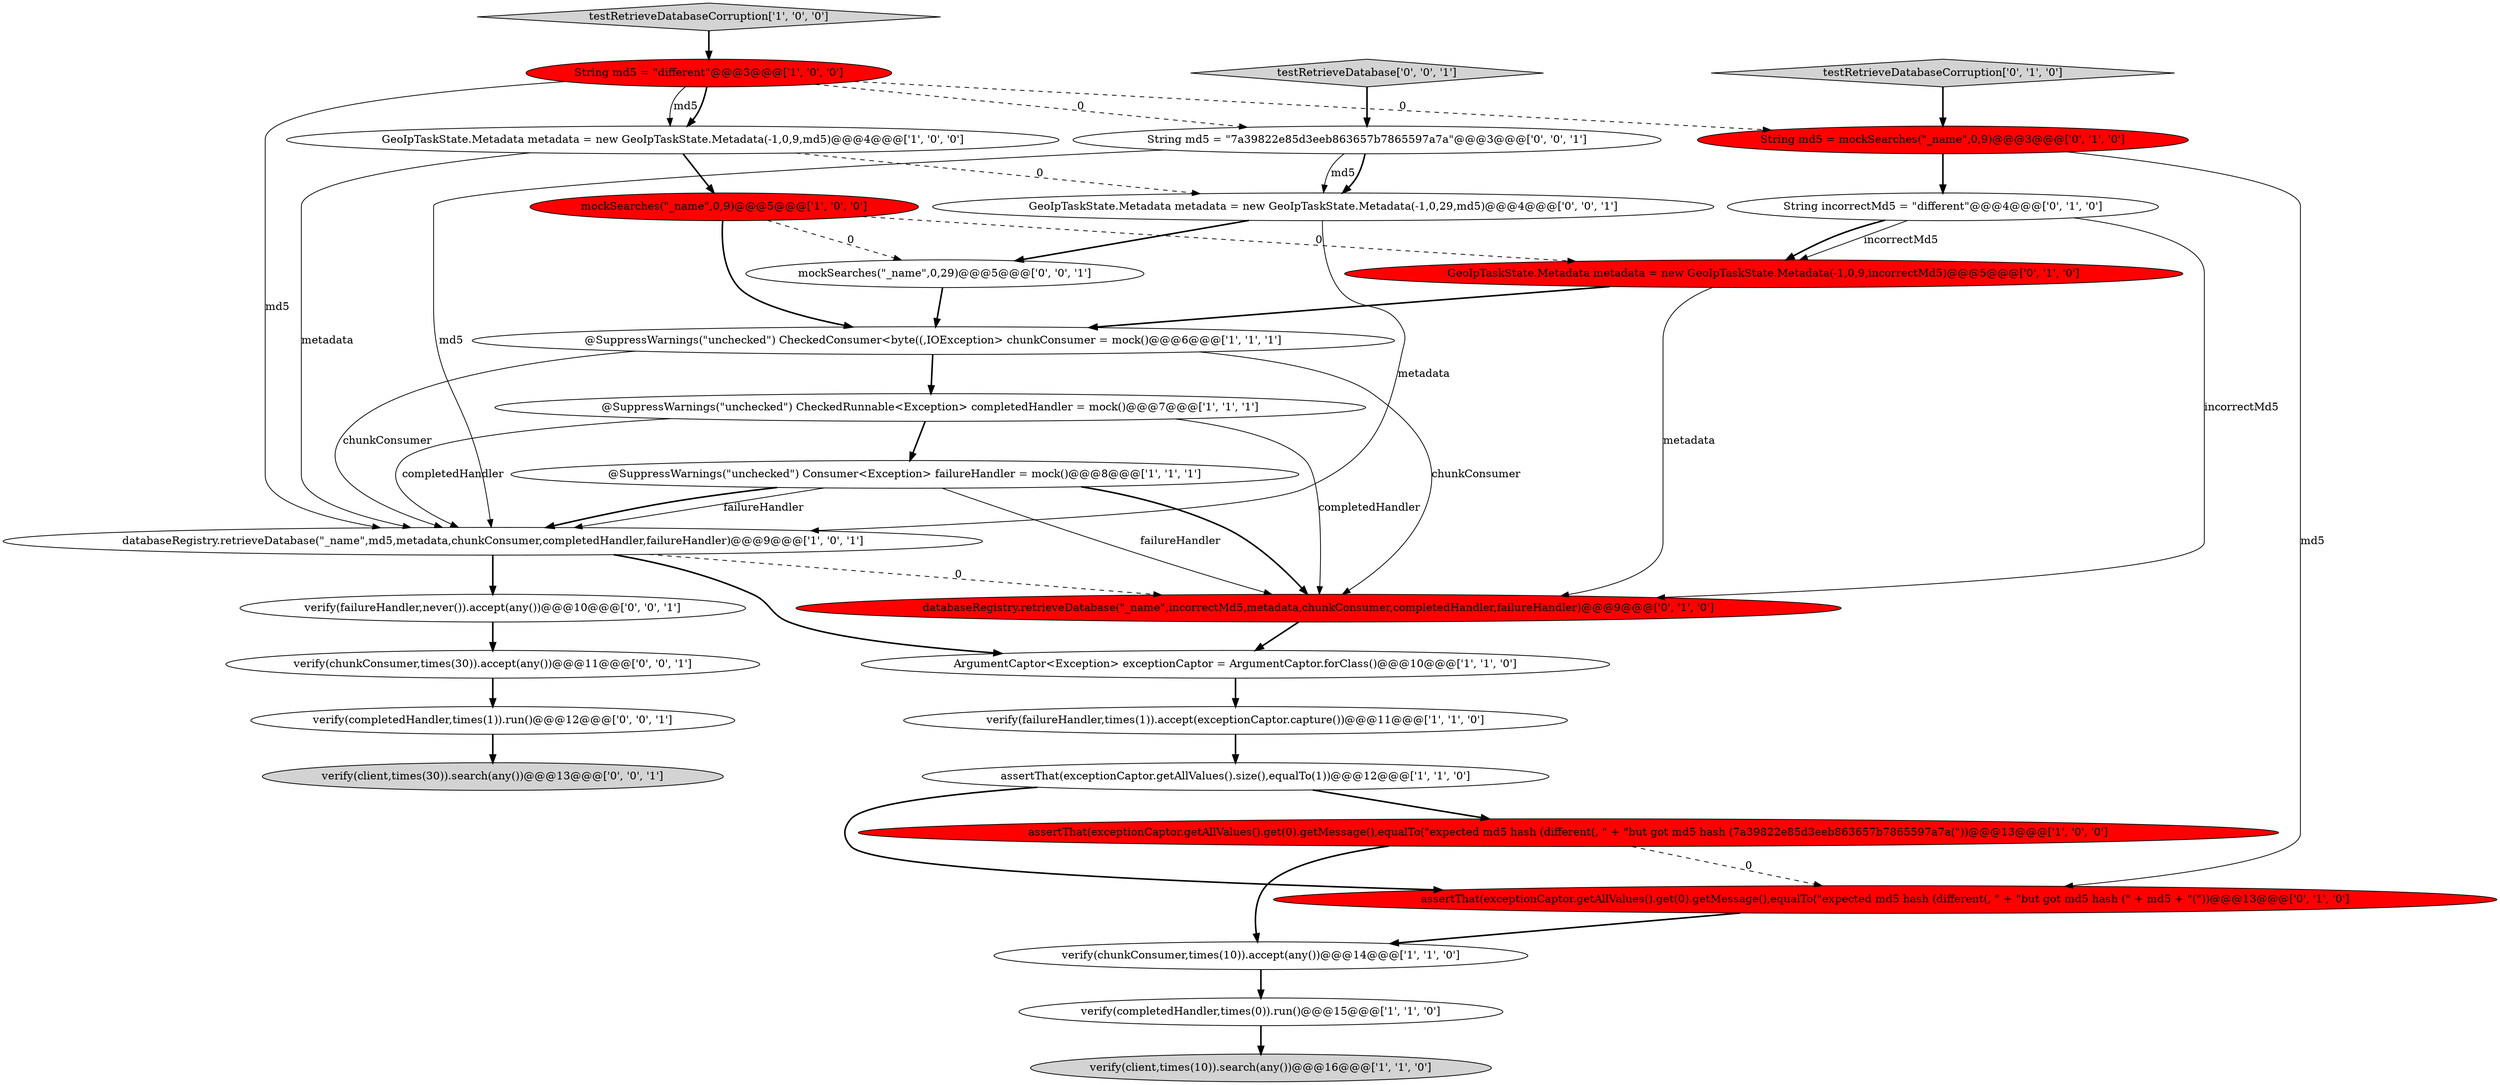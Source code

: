 digraph {
5 [style = filled, label = "@SuppressWarnings(\"unchecked\") CheckedConsumer<byte((,IOException> chunkConsumer = mock()@@@6@@@['1', '1', '1']", fillcolor = white, shape = ellipse image = "AAA0AAABBB1BBB"];
21 [style = filled, label = "mockSearches(\"_name\",0,29)@@@5@@@['0', '0', '1']", fillcolor = white, shape = ellipse image = "AAA0AAABBB3BBB"];
18 [style = filled, label = "databaseRegistry.retrieveDatabase(\"_name\",incorrectMd5,metadata,chunkConsumer,completedHandler,failureHandler)@@@9@@@['0', '1', '0']", fillcolor = red, shape = ellipse image = "AAA1AAABBB2BBB"];
0 [style = filled, label = "ArgumentCaptor<Exception> exceptionCaptor = ArgumentCaptor.forClass()@@@10@@@['1', '1', '0']", fillcolor = white, shape = ellipse image = "AAA0AAABBB1BBB"];
16 [style = filled, label = "GeoIpTaskState.Metadata metadata = new GeoIpTaskState.Metadata(-1,0,9,incorrectMd5)@@@5@@@['0', '1', '0']", fillcolor = red, shape = ellipse image = "AAA1AAABBB2BBB"];
10 [style = filled, label = "assertThat(exceptionCaptor.getAllValues().get(0).getMessage(),equalTo(\"expected md5 hash (different(, \" + \"but got md5 hash (7a39822e85d3eeb863657b7865597a7a(\"))@@@13@@@['1', '0', '0']", fillcolor = red, shape = ellipse image = "AAA1AAABBB1BBB"];
24 [style = filled, label = "verify(completedHandler,times(1)).run()@@@12@@@['0', '0', '1']", fillcolor = white, shape = ellipse image = "AAA0AAABBB3BBB"];
3 [style = filled, label = "verify(client,times(10)).search(any())@@@16@@@['1', '1', '0']", fillcolor = lightgray, shape = ellipse image = "AAA0AAABBB1BBB"];
1 [style = filled, label = "mockSearches(\"_name\",0,9)@@@5@@@['1', '0', '0']", fillcolor = red, shape = ellipse image = "AAA1AAABBB1BBB"];
11 [style = filled, label = "verify(completedHandler,times(0)).run()@@@15@@@['1', '1', '0']", fillcolor = white, shape = ellipse image = "AAA0AAABBB1BBB"];
27 [style = filled, label = "String md5 = \"7a39822e85d3eeb863657b7865597a7a\"@@@3@@@['0', '0', '1']", fillcolor = white, shape = ellipse image = "AAA0AAABBB3BBB"];
14 [style = filled, label = "databaseRegistry.retrieveDatabase(\"_name\",md5,metadata,chunkConsumer,completedHandler,failureHandler)@@@9@@@['1', '0', '1']", fillcolor = white, shape = ellipse image = "AAA0AAABBB1BBB"];
15 [style = filled, label = "String md5 = mockSearches(\"_name\",0,9)@@@3@@@['0', '1', '0']", fillcolor = red, shape = ellipse image = "AAA1AAABBB2BBB"];
22 [style = filled, label = "testRetrieveDatabase['0', '0', '1']", fillcolor = lightgray, shape = diamond image = "AAA0AAABBB3BBB"];
26 [style = filled, label = "GeoIpTaskState.Metadata metadata = new GeoIpTaskState.Metadata(-1,0,29,md5)@@@4@@@['0', '0', '1']", fillcolor = white, shape = ellipse image = "AAA0AAABBB3BBB"];
6 [style = filled, label = "testRetrieveDatabaseCorruption['1', '0', '0']", fillcolor = lightgray, shape = diamond image = "AAA0AAABBB1BBB"];
4 [style = filled, label = "verify(failureHandler,times(1)).accept(exceptionCaptor.capture())@@@11@@@['1', '1', '0']", fillcolor = white, shape = ellipse image = "AAA0AAABBB1BBB"];
12 [style = filled, label = "@SuppressWarnings(\"unchecked\") CheckedRunnable<Exception> completedHandler = mock()@@@7@@@['1', '1', '1']", fillcolor = white, shape = ellipse image = "AAA0AAABBB1BBB"];
7 [style = filled, label = "GeoIpTaskState.Metadata metadata = new GeoIpTaskState.Metadata(-1,0,9,md5)@@@4@@@['1', '0', '0']", fillcolor = white, shape = ellipse image = "AAA0AAABBB1BBB"];
20 [style = filled, label = "testRetrieveDatabaseCorruption['0', '1', '0']", fillcolor = lightgray, shape = diamond image = "AAA0AAABBB2BBB"];
28 [style = filled, label = "verify(failureHandler,never()).accept(any())@@@10@@@['0', '0', '1']", fillcolor = white, shape = ellipse image = "AAA0AAABBB3BBB"];
9 [style = filled, label = "verify(chunkConsumer,times(10)).accept(any())@@@14@@@['1', '1', '0']", fillcolor = white, shape = ellipse image = "AAA0AAABBB1BBB"];
2 [style = filled, label = "assertThat(exceptionCaptor.getAllValues().size(),equalTo(1))@@@12@@@['1', '1', '0']", fillcolor = white, shape = ellipse image = "AAA0AAABBB1BBB"];
19 [style = filled, label = "assertThat(exceptionCaptor.getAllValues().get(0).getMessage(),equalTo(\"expected md5 hash (different(, \" + \"but got md5 hash (\" + md5 + \"(\"))@@@13@@@['0', '1', '0']", fillcolor = red, shape = ellipse image = "AAA1AAABBB2BBB"];
25 [style = filled, label = "verify(client,times(30)).search(any())@@@13@@@['0', '0', '1']", fillcolor = lightgray, shape = ellipse image = "AAA0AAABBB3BBB"];
23 [style = filled, label = "verify(chunkConsumer,times(30)).accept(any())@@@11@@@['0', '0', '1']", fillcolor = white, shape = ellipse image = "AAA0AAABBB3BBB"];
13 [style = filled, label = "@SuppressWarnings(\"unchecked\") Consumer<Exception> failureHandler = mock()@@@8@@@['1', '1', '1']", fillcolor = white, shape = ellipse image = "AAA0AAABBB1BBB"];
8 [style = filled, label = "String md5 = \"different\"@@@3@@@['1', '0', '0']", fillcolor = red, shape = ellipse image = "AAA1AAABBB1BBB"];
17 [style = filled, label = "String incorrectMd5 = \"different\"@@@4@@@['0', '1', '0']", fillcolor = white, shape = ellipse image = "AAA0AAABBB2BBB"];
1->5 [style = bold, label=""];
2->19 [style = bold, label=""];
7->1 [style = bold, label=""];
9->11 [style = bold, label=""];
5->14 [style = solid, label="chunkConsumer"];
10->19 [style = dashed, label="0"];
8->15 [style = dashed, label="0"];
27->14 [style = solid, label="md5"];
8->7 [style = solid, label="md5"];
14->28 [style = bold, label=""];
1->21 [style = dashed, label="0"];
4->2 [style = bold, label=""];
12->14 [style = solid, label="completedHandler"];
17->16 [style = solid, label="incorrectMd5"];
2->10 [style = bold, label=""];
8->7 [style = bold, label=""];
17->18 [style = solid, label="incorrectMd5"];
16->18 [style = solid, label="metadata"];
26->21 [style = bold, label=""];
5->18 [style = solid, label="chunkConsumer"];
12->13 [style = bold, label=""];
21->5 [style = bold, label=""];
15->17 [style = bold, label=""];
23->24 [style = bold, label=""];
13->18 [style = solid, label="failureHandler"];
14->0 [style = bold, label=""];
22->27 [style = bold, label=""];
5->12 [style = bold, label=""];
11->3 [style = bold, label=""];
0->4 [style = bold, label=""];
19->9 [style = bold, label=""];
28->23 [style = bold, label=""];
24->25 [style = bold, label=""];
1->16 [style = dashed, label="0"];
13->14 [style = solid, label="failureHandler"];
6->8 [style = bold, label=""];
12->18 [style = solid, label="completedHandler"];
27->26 [style = solid, label="md5"];
16->5 [style = bold, label=""];
15->19 [style = solid, label="md5"];
8->27 [style = dashed, label="0"];
10->9 [style = bold, label=""];
14->18 [style = dashed, label="0"];
7->26 [style = dashed, label="0"];
26->14 [style = solid, label="metadata"];
20->15 [style = bold, label=""];
13->14 [style = bold, label=""];
7->14 [style = solid, label="metadata"];
18->0 [style = bold, label=""];
17->16 [style = bold, label=""];
13->18 [style = bold, label=""];
27->26 [style = bold, label=""];
8->14 [style = solid, label="md5"];
}
